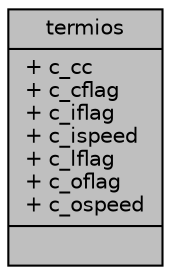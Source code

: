 digraph "termios"
{
 // LATEX_PDF_SIZE
  edge [fontname="Helvetica",fontsize="10",labelfontname="Helvetica",labelfontsize="10"];
  node [fontname="Helvetica",fontsize="10",shape=record];
  Node1 [label="{termios\n|+ c_cc\l+ c_cflag\l+ c_iflag\l+ c_ispeed\l+ c_lflag\l+ c_oflag\l+ c_ospeed\l|}",height=0.2,width=0.4,color="black", fillcolor="grey75", style="filled", fontcolor="black",tooltip=" "];
}
